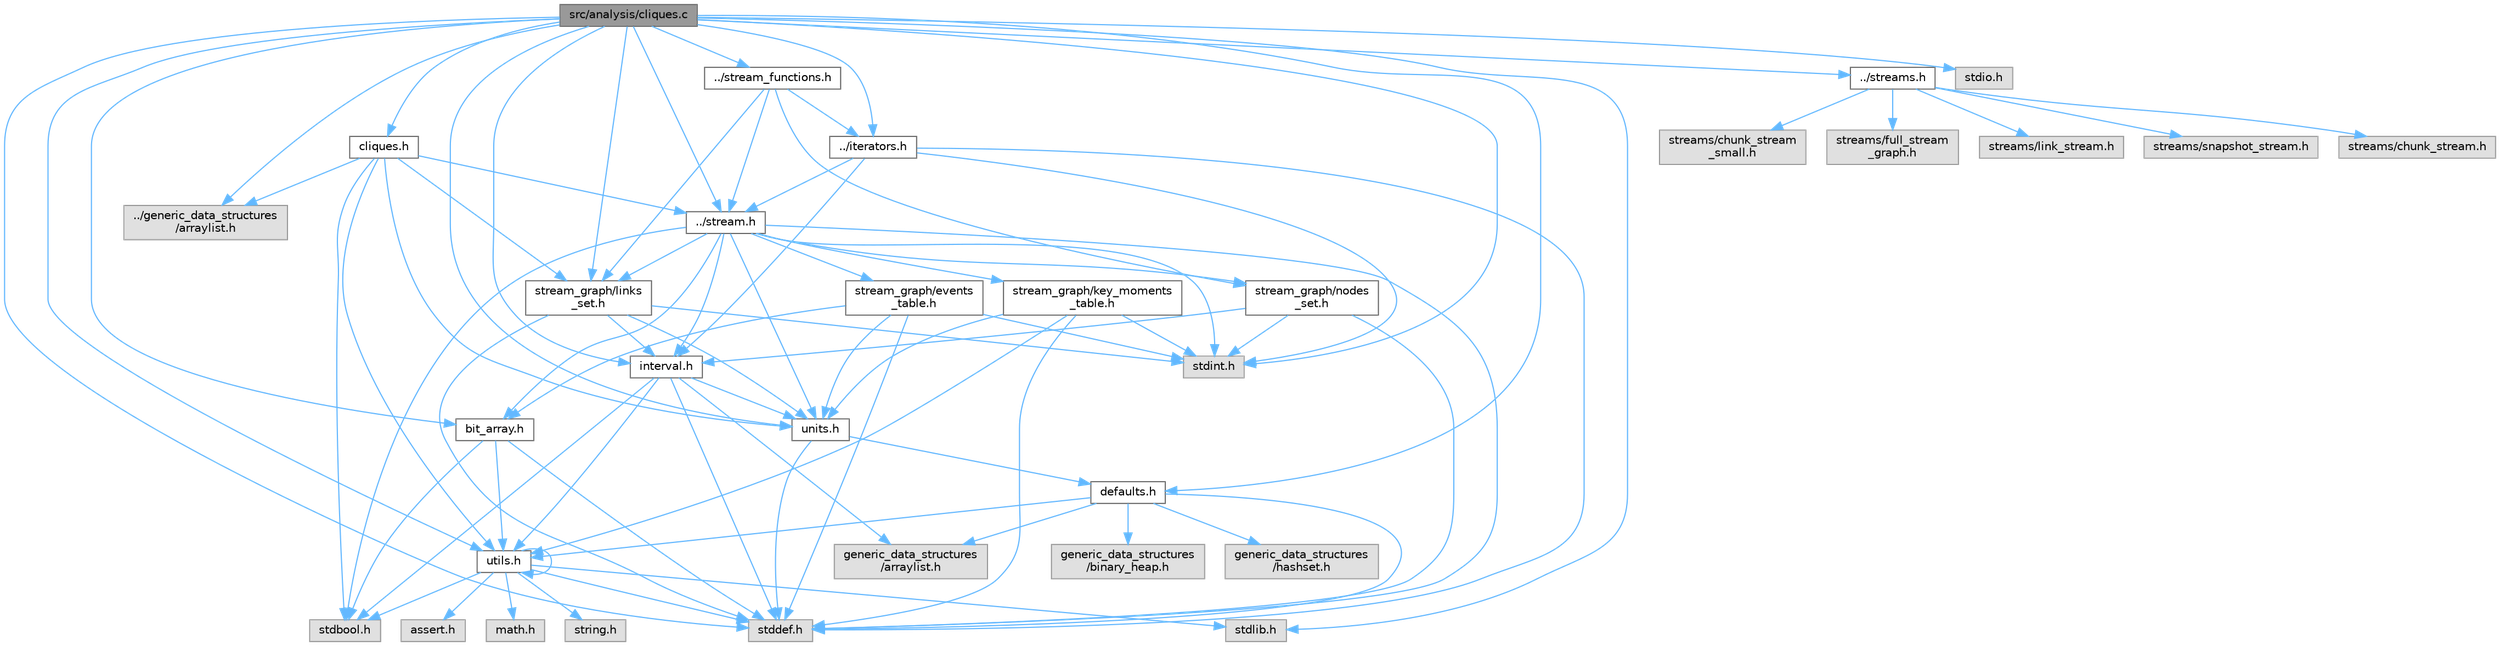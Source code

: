 digraph "src/analysis/cliques.c"
{
 // LATEX_PDF_SIZE
  bgcolor="transparent";
  edge [fontname=Helvetica,fontsize=10,labelfontname=Helvetica,labelfontsize=10];
  node [fontname=Helvetica,fontsize=10,shape=box,height=0.2,width=0.4];
  Node1 [id="Node000001",label="src/analysis/cliques.c",height=0.2,width=0.4,color="gray40", fillcolor="grey60", style="filled", fontcolor="black",tooltip="Implementation of the algorithm to find maximal cliques in a Stream.   The algorithm to find the maxi..."];
  Node1 -> Node2 [id="edge1_Node000001_Node000002",color="steelblue1",style="solid",tooltip=" "];
  Node2 [id="Node000002",label="cliques.h",height=0.2,width=0.4,color="grey40", fillcolor="white", style="filled",URL="$cliques_8h.html",tooltip="Find maximal cliques in a Stream."];
  Node2 -> Node3 [id="edge2_Node000002_Node000003",color="steelblue1",style="solid",tooltip=" "];
  Node3 [id="Node000003",label="../generic_data_structures\l/arraylist.h",height=0.2,width=0.4,color="grey60", fillcolor="#E0E0E0", style="filled",tooltip=" "];
  Node2 -> Node4 [id="edge3_Node000002_Node000004",color="steelblue1",style="solid",tooltip=" "];
  Node4 [id="Node000004",label="../stream.h",height=0.2,width=0.4,color="grey40", fillcolor="white", style="filled",URL="$stream_8h.html",tooltip="Create StreamGraph's and manipulate generic Stream's. A StreamGraph is the main data structure to rep..."];
  Node4 -> Node5 [id="edge4_Node000004_Node000005",color="steelblue1",style="solid",tooltip=" "];
  Node5 [id="Node000005",label="bit_array.h",height=0.2,width=0.4,color="grey40", fillcolor="white", style="filled",URL="$bit__array_8h.html",tooltip="A variable length array of bits and functions to manipulate it."];
  Node5 -> Node6 [id="edge5_Node000005_Node000006",color="steelblue1",style="solid",tooltip=" "];
  Node6 [id="Node000006",label="utils.h",height=0.2,width=0.4,color="grey40", fillcolor="white", style="filled",URL="$utils_8h_source.html",tooltip=" "];
  Node6 -> Node7 [id="edge6_Node000006_Node000007",color="steelblue1",style="solid",tooltip=" "];
  Node7 [id="Node000007",label="assert.h",height=0.2,width=0.4,color="grey60", fillcolor="#E0E0E0", style="filled",tooltip=" "];
  Node6 -> Node8 [id="edge7_Node000006_Node000008",color="steelblue1",style="solid",tooltip=" "];
  Node8 [id="Node000008",label="math.h",height=0.2,width=0.4,color="grey60", fillcolor="#E0E0E0", style="filled",tooltip=" "];
  Node6 -> Node9 [id="edge8_Node000006_Node000009",color="steelblue1",style="solid",tooltip=" "];
  Node9 [id="Node000009",label="stdbool.h",height=0.2,width=0.4,color="grey60", fillcolor="#E0E0E0", style="filled",tooltip=" "];
  Node6 -> Node10 [id="edge9_Node000006_Node000010",color="steelblue1",style="solid",tooltip=" "];
  Node10 [id="Node000010",label="stdlib.h",height=0.2,width=0.4,color="grey60", fillcolor="#E0E0E0", style="filled",tooltip=" "];
  Node6 -> Node6 [id="edge10_Node000006_Node000006",color="steelblue1",style="solid",tooltip=" "];
  Node6 -> Node11 [id="edge11_Node000006_Node000011",color="steelblue1",style="solid",tooltip=" "];
  Node11 [id="Node000011",label="stddef.h",height=0.2,width=0.4,color="grey60", fillcolor="#E0E0E0", style="filled",tooltip=" "];
  Node6 -> Node12 [id="edge12_Node000006_Node000012",color="steelblue1",style="solid",tooltip=" "];
  Node12 [id="Node000012",label="string.h",height=0.2,width=0.4,color="grey60", fillcolor="#E0E0E0", style="filled",tooltip=" "];
  Node5 -> Node9 [id="edge13_Node000005_Node000009",color="steelblue1",style="solid",tooltip=" "];
  Node5 -> Node11 [id="edge14_Node000005_Node000011",color="steelblue1",style="solid",tooltip=" "];
  Node4 -> Node13 [id="edge15_Node000004_Node000013",color="steelblue1",style="solid",tooltip=" "];
  Node13 [id="Node000013",label="interval.h",height=0.2,width=0.4,color="grey40", fillcolor="white", style="filled",URL="$interval_8h_source.html",tooltip=" "];
  Node13 -> Node14 [id="edge16_Node000013_Node000014",color="steelblue1",style="solid",tooltip=" "];
  Node14 [id="Node000014",label="generic_data_structures\l/arraylist.h",height=0.2,width=0.4,color="grey60", fillcolor="#E0E0E0", style="filled",tooltip=" "];
  Node13 -> Node15 [id="edge17_Node000013_Node000015",color="steelblue1",style="solid",tooltip=" "];
  Node15 [id="Node000015",label="units.h",height=0.2,width=0.4,color="grey40", fillcolor="white", style="filled",URL="$units_8h_source.html",tooltip=" "];
  Node15 -> Node16 [id="edge18_Node000015_Node000016",color="steelblue1",style="solid",tooltip=" "];
  Node16 [id="Node000016",label="defaults.h",height=0.2,width=0.4,color="grey40", fillcolor="white", style="filled",URL="$defaults_8h_source.html",tooltip=" "];
  Node16 -> Node14 [id="edge19_Node000016_Node000014",color="steelblue1",style="solid",tooltip=" "];
  Node16 -> Node17 [id="edge20_Node000016_Node000017",color="steelblue1",style="solid",tooltip=" "];
  Node17 [id="Node000017",label="generic_data_structures\l/binary_heap.h",height=0.2,width=0.4,color="grey60", fillcolor="#E0E0E0", style="filled",tooltip=" "];
  Node16 -> Node18 [id="edge21_Node000016_Node000018",color="steelblue1",style="solid",tooltip=" "];
  Node18 [id="Node000018",label="generic_data_structures\l/hashset.h",height=0.2,width=0.4,color="grey60", fillcolor="#E0E0E0", style="filled",tooltip=" "];
  Node16 -> Node6 [id="edge22_Node000016_Node000006",color="steelblue1",style="solid",tooltip=" "];
  Node16 -> Node11 [id="edge23_Node000016_Node000011",color="steelblue1",style="solid",tooltip=" "];
  Node15 -> Node11 [id="edge24_Node000015_Node000011",color="steelblue1",style="solid",tooltip=" "];
  Node13 -> Node6 [id="edge25_Node000013_Node000006",color="steelblue1",style="solid",tooltip=" "];
  Node13 -> Node9 [id="edge26_Node000013_Node000009",color="steelblue1",style="solid",tooltip=" "];
  Node13 -> Node11 [id="edge27_Node000013_Node000011",color="steelblue1",style="solid",tooltip=" "];
  Node4 -> Node19 [id="edge28_Node000004_Node000019",color="steelblue1",style="solid",tooltip=" "];
  Node19 [id="Node000019",label="stream_graph/events\l_table.h",height=0.2,width=0.4,color="grey40", fillcolor="white", style="filled",URL="$events__table_8h.html",tooltip=" "];
  Node19 -> Node5 [id="edge29_Node000019_Node000005",color="steelblue1",style="solid",tooltip=" "];
  Node19 -> Node15 [id="edge30_Node000019_Node000015",color="steelblue1",style="solid",tooltip=" "];
  Node19 -> Node11 [id="edge31_Node000019_Node000011",color="steelblue1",style="solid",tooltip=" "];
  Node19 -> Node20 [id="edge32_Node000019_Node000020",color="steelblue1",style="solid",tooltip=" "];
  Node20 [id="Node000020",label="stdint.h",height=0.2,width=0.4,color="grey60", fillcolor="#E0E0E0", style="filled",tooltip=" "];
  Node4 -> Node21 [id="edge33_Node000004_Node000021",color="steelblue1",style="solid",tooltip=" "];
  Node21 [id="Node000021",label="stream_graph/key_moments\l_table.h",height=0.2,width=0.4,color="grey40", fillcolor="white", style="filled",URL="$key__moments__table_8h_source.html",tooltip=" "];
  Node21 -> Node15 [id="edge34_Node000021_Node000015",color="steelblue1",style="solid",tooltip=" "];
  Node21 -> Node6 [id="edge35_Node000021_Node000006",color="steelblue1",style="solid",tooltip=" "];
  Node21 -> Node11 [id="edge36_Node000021_Node000011",color="steelblue1",style="solid",tooltip=" "];
  Node21 -> Node20 [id="edge37_Node000021_Node000020",color="steelblue1",style="solid",tooltip=" "];
  Node4 -> Node22 [id="edge38_Node000004_Node000022",color="steelblue1",style="solid",tooltip=" "];
  Node22 [id="Node000022",label="stream_graph/links\l_set.h",height=0.2,width=0.4,color="grey40", fillcolor="white", style="filled",URL="$links__set_8h_source.html",tooltip=" "];
  Node22 -> Node13 [id="edge39_Node000022_Node000013",color="steelblue1",style="solid",tooltip=" "];
  Node22 -> Node15 [id="edge40_Node000022_Node000015",color="steelblue1",style="solid",tooltip=" "];
  Node22 -> Node11 [id="edge41_Node000022_Node000011",color="steelblue1",style="solid",tooltip=" "];
  Node22 -> Node20 [id="edge42_Node000022_Node000020",color="steelblue1",style="solid",tooltip=" "];
  Node4 -> Node23 [id="edge43_Node000004_Node000023",color="steelblue1",style="solid",tooltip=" "];
  Node23 [id="Node000023",label="stream_graph/nodes\l_set.h",height=0.2,width=0.4,color="grey40", fillcolor="white", style="filled",URL="$nodes__set_8h.html",tooltip="A node and a set of nodes of a StreamGraph."];
  Node23 -> Node13 [id="edge44_Node000023_Node000013",color="steelblue1",style="solid",tooltip=" "];
  Node23 -> Node11 [id="edge45_Node000023_Node000011",color="steelblue1",style="solid",tooltip=" "];
  Node23 -> Node20 [id="edge46_Node000023_Node000020",color="steelblue1",style="solid",tooltip=" "];
  Node4 -> Node15 [id="edge47_Node000004_Node000015",color="steelblue1",style="solid",tooltip=" "];
  Node4 -> Node9 [id="edge48_Node000004_Node000009",color="steelblue1",style="solid",tooltip=" "];
  Node4 -> Node11 [id="edge49_Node000004_Node000011",color="steelblue1",style="solid",tooltip=" "];
  Node4 -> Node20 [id="edge50_Node000004_Node000020",color="steelblue1",style="solid",tooltip=" "];
  Node2 -> Node22 [id="edge51_Node000002_Node000022",color="steelblue1",style="solid",tooltip=" "];
  Node2 -> Node15 [id="edge52_Node000002_Node000015",color="steelblue1",style="solid",tooltip=" "];
  Node2 -> Node6 [id="edge53_Node000002_Node000006",color="steelblue1",style="solid",tooltip=" "];
  Node2 -> Node9 [id="edge54_Node000002_Node000009",color="steelblue1",style="solid",tooltip=" "];
  Node1 -> Node5 [id="edge55_Node000001_Node000005",color="steelblue1",style="solid",tooltip=" "];
  Node1 -> Node16 [id="edge56_Node000001_Node000016",color="steelblue1",style="solid",tooltip=" "];
  Node1 -> Node3 [id="edge57_Node000001_Node000003",color="steelblue1",style="solid",tooltip=" "];
  Node1 -> Node13 [id="edge58_Node000001_Node000013",color="steelblue1",style="solid",tooltip=" "];
  Node1 -> Node24 [id="edge59_Node000001_Node000024",color="steelblue1",style="solid",tooltip=" "];
  Node24 [id="Node000024",label="../iterators.h",height=0.2,width=0.4,color="grey40", fillcolor="white", style="filled",URL="$iterators_8h.html",tooltip="Iterators over nodes, links and time intervals."];
  Node24 -> Node13 [id="edge60_Node000024_Node000013",color="steelblue1",style="solid",tooltip=" "];
  Node24 -> Node4 [id="edge61_Node000024_Node000004",color="steelblue1",style="solid",tooltip=" "];
  Node24 -> Node11 [id="edge62_Node000024_Node000011",color="steelblue1",style="solid",tooltip=" "];
  Node24 -> Node20 [id="edge63_Node000024_Node000020",color="steelblue1",style="solid",tooltip=" "];
  Node1 -> Node4 [id="edge64_Node000001_Node000004",color="steelblue1",style="solid",tooltip=" "];
  Node1 -> Node25 [id="edge65_Node000001_Node000025",color="steelblue1",style="solid",tooltip=" "];
  Node25 [id="Node000025",label="../stream_functions.h",height=0.2,width=0.4,color="grey40", fillcolor="white", style="filled",URL="$stream__functions_8h.html",tooltip="Functions to access the data of a StreamGraph."];
  Node25 -> Node24 [id="edge66_Node000025_Node000024",color="steelblue1",style="solid",tooltip=" "];
  Node25 -> Node4 [id="edge67_Node000025_Node000004",color="steelblue1",style="solid",tooltip=" "];
  Node25 -> Node22 [id="edge68_Node000025_Node000022",color="steelblue1",style="solid",tooltip=" "];
  Node25 -> Node23 [id="edge69_Node000025_Node000023",color="steelblue1",style="solid",tooltip=" "];
  Node1 -> Node22 [id="edge70_Node000001_Node000022",color="steelblue1",style="solid",tooltip=" "];
  Node1 -> Node26 [id="edge71_Node000001_Node000026",color="steelblue1",style="solid",tooltip=" "];
  Node26 [id="Node000026",label="../streams.h",height=0.2,width=0.4,color="grey40", fillcolor="white", style="filled",URL="$streams_8h.html",tooltip="Utility header to include all types of streams at once."];
  Node26 -> Node27 [id="edge72_Node000026_Node000027",color="steelblue1",style="solid",tooltip=" "];
  Node27 [id="Node000027",label="streams/chunk_stream.h",height=0.2,width=0.4,color="grey60", fillcolor="#E0E0E0", style="filled",tooltip=" "];
  Node26 -> Node28 [id="edge73_Node000026_Node000028",color="steelblue1",style="solid",tooltip=" "];
  Node28 [id="Node000028",label="streams/chunk_stream\l_small.h",height=0.2,width=0.4,color="grey60", fillcolor="#E0E0E0", style="filled",tooltip=" "];
  Node26 -> Node29 [id="edge74_Node000026_Node000029",color="steelblue1",style="solid",tooltip=" "];
  Node29 [id="Node000029",label="streams/full_stream\l_graph.h",height=0.2,width=0.4,color="grey60", fillcolor="#E0E0E0", style="filled",tooltip=" "];
  Node26 -> Node30 [id="edge75_Node000026_Node000030",color="steelblue1",style="solid",tooltip=" "];
  Node30 [id="Node000030",label="streams/link_stream.h",height=0.2,width=0.4,color="grey60", fillcolor="#E0E0E0", style="filled",tooltip=" "];
  Node26 -> Node31 [id="edge76_Node000026_Node000031",color="steelblue1",style="solid",tooltip=" "];
  Node31 [id="Node000031",label="streams/snapshot_stream.h",height=0.2,width=0.4,color="grey60", fillcolor="#E0E0E0", style="filled",tooltip=" "];
  Node1 -> Node15 [id="edge77_Node000001_Node000015",color="steelblue1",style="solid",tooltip=" "];
  Node1 -> Node6 [id="edge78_Node000001_Node000006",color="steelblue1",style="solid",tooltip=" "];
  Node1 -> Node11 [id="edge79_Node000001_Node000011",color="steelblue1",style="solid",tooltip=" "];
  Node1 -> Node20 [id="edge80_Node000001_Node000020",color="steelblue1",style="solid",tooltip=" "];
  Node1 -> Node32 [id="edge81_Node000001_Node000032",color="steelblue1",style="solid",tooltip=" "];
  Node32 [id="Node000032",label="stdio.h",height=0.2,width=0.4,color="grey60", fillcolor="#E0E0E0", style="filled",tooltip=" "];
  Node1 -> Node10 [id="edge82_Node000001_Node000010",color="steelblue1",style="solid",tooltip=" "];
}
